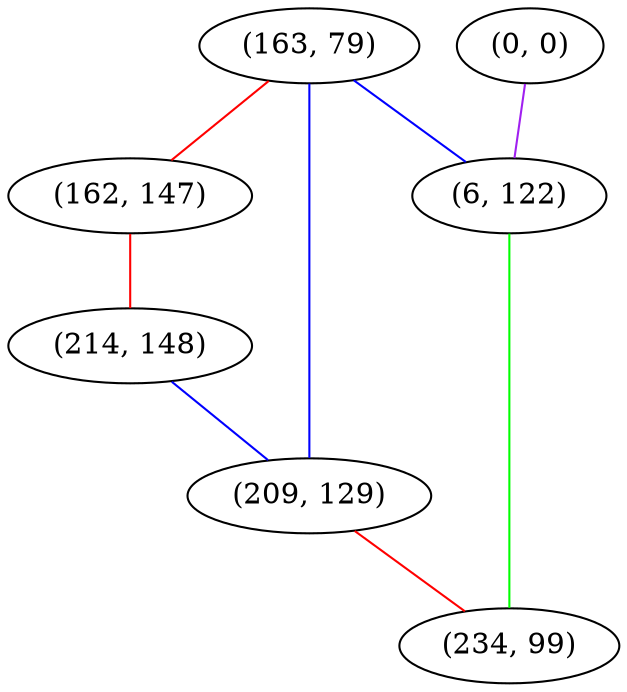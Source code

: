 graph "" {
"(163, 79)";
"(0, 0)";
"(162, 147)";
"(214, 148)";
"(209, 129)";
"(6, 122)";
"(234, 99)";
"(163, 79)" -- "(6, 122)"  [color=blue, key=0, weight=3];
"(163, 79)" -- "(162, 147)"  [color=red, key=0, weight=1];
"(163, 79)" -- "(209, 129)"  [color=blue, key=0, weight=3];
"(0, 0)" -- "(6, 122)"  [color=purple, key=0, weight=4];
"(162, 147)" -- "(214, 148)"  [color=red, key=0, weight=1];
"(214, 148)" -- "(209, 129)"  [color=blue, key=0, weight=3];
"(209, 129)" -- "(234, 99)"  [color=red, key=0, weight=1];
"(6, 122)" -- "(234, 99)"  [color=green, key=0, weight=2];
}
